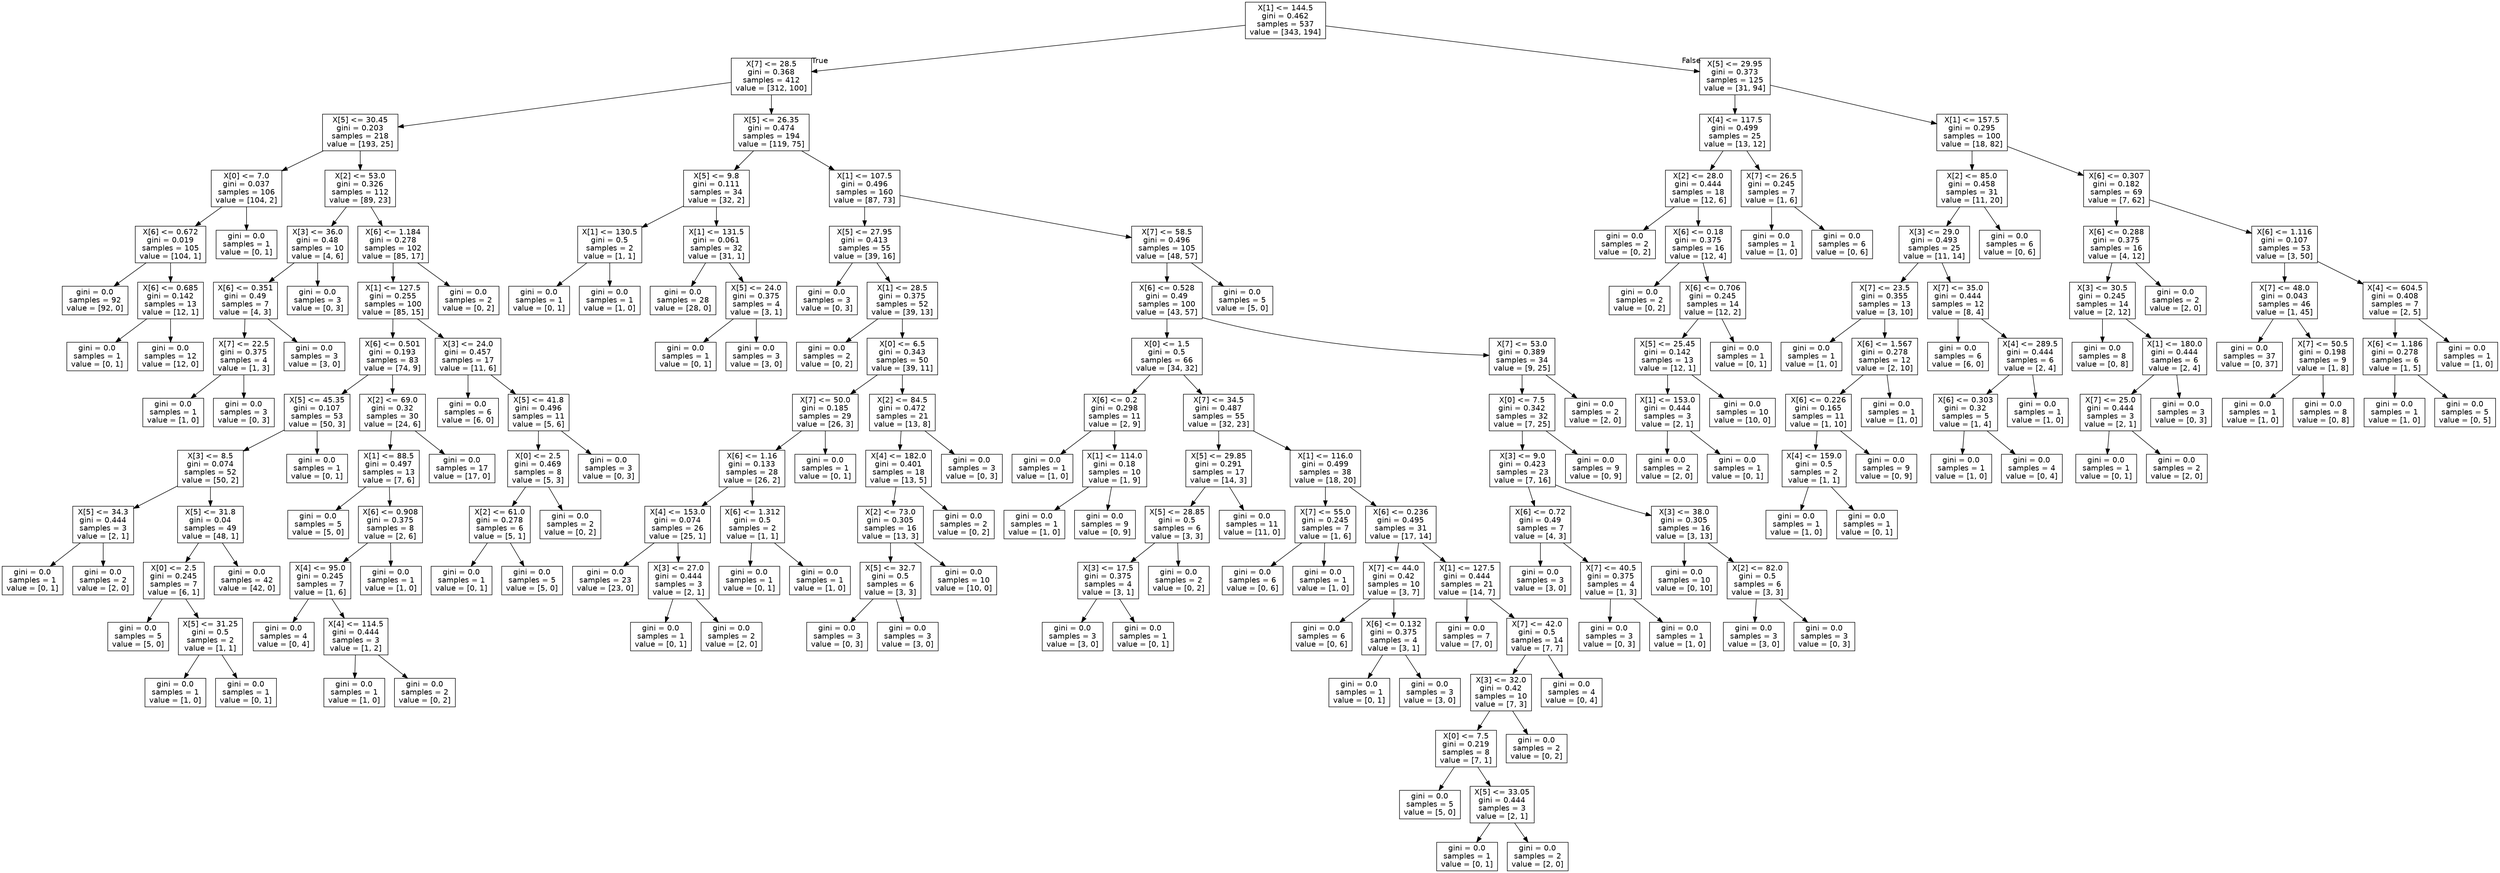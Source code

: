 digraph Tree {
node [shape=box, fontname="helvetica"] ;
edge [fontname="helvetica"] ;
0 [label="X[1] <= 144.5\ngini = 0.462\nsamples = 537\nvalue = [343, 194]"] ;
1 [label="X[7] <= 28.5\ngini = 0.368\nsamples = 412\nvalue = [312, 100]"] ;
0 -> 1 [labeldistance=2.5, labelangle=45, headlabel="True"] ;
2 [label="X[5] <= 30.45\ngini = 0.203\nsamples = 218\nvalue = [193, 25]"] ;
1 -> 2 ;
3 [label="X[0] <= 7.0\ngini = 0.037\nsamples = 106\nvalue = [104, 2]"] ;
2 -> 3 ;
4 [label="X[6] <= 0.672\ngini = 0.019\nsamples = 105\nvalue = [104, 1]"] ;
3 -> 4 ;
5 [label="gini = 0.0\nsamples = 92\nvalue = [92, 0]"] ;
4 -> 5 ;
6 [label="X[6] <= 0.685\ngini = 0.142\nsamples = 13\nvalue = [12, 1]"] ;
4 -> 6 ;
7 [label="gini = 0.0\nsamples = 1\nvalue = [0, 1]"] ;
6 -> 7 ;
8 [label="gini = 0.0\nsamples = 12\nvalue = [12, 0]"] ;
6 -> 8 ;
9 [label="gini = 0.0\nsamples = 1\nvalue = [0, 1]"] ;
3 -> 9 ;
10 [label="X[2] <= 53.0\ngini = 0.326\nsamples = 112\nvalue = [89, 23]"] ;
2 -> 10 ;
11 [label="X[3] <= 36.0\ngini = 0.48\nsamples = 10\nvalue = [4, 6]"] ;
10 -> 11 ;
12 [label="X[6] <= 0.351\ngini = 0.49\nsamples = 7\nvalue = [4, 3]"] ;
11 -> 12 ;
13 [label="X[7] <= 22.5\ngini = 0.375\nsamples = 4\nvalue = [1, 3]"] ;
12 -> 13 ;
14 [label="gini = 0.0\nsamples = 1\nvalue = [1, 0]"] ;
13 -> 14 ;
15 [label="gini = 0.0\nsamples = 3\nvalue = [0, 3]"] ;
13 -> 15 ;
16 [label="gini = 0.0\nsamples = 3\nvalue = [3, 0]"] ;
12 -> 16 ;
17 [label="gini = 0.0\nsamples = 3\nvalue = [0, 3]"] ;
11 -> 17 ;
18 [label="X[6] <= 1.184\ngini = 0.278\nsamples = 102\nvalue = [85, 17]"] ;
10 -> 18 ;
19 [label="X[1] <= 127.5\ngini = 0.255\nsamples = 100\nvalue = [85, 15]"] ;
18 -> 19 ;
20 [label="X[6] <= 0.501\ngini = 0.193\nsamples = 83\nvalue = [74, 9]"] ;
19 -> 20 ;
21 [label="X[5] <= 45.35\ngini = 0.107\nsamples = 53\nvalue = [50, 3]"] ;
20 -> 21 ;
22 [label="X[3] <= 8.5\ngini = 0.074\nsamples = 52\nvalue = [50, 2]"] ;
21 -> 22 ;
23 [label="X[5] <= 34.3\ngini = 0.444\nsamples = 3\nvalue = [2, 1]"] ;
22 -> 23 ;
24 [label="gini = 0.0\nsamples = 1\nvalue = [0, 1]"] ;
23 -> 24 ;
25 [label="gini = 0.0\nsamples = 2\nvalue = [2, 0]"] ;
23 -> 25 ;
26 [label="X[5] <= 31.8\ngini = 0.04\nsamples = 49\nvalue = [48, 1]"] ;
22 -> 26 ;
27 [label="X[0] <= 2.5\ngini = 0.245\nsamples = 7\nvalue = [6, 1]"] ;
26 -> 27 ;
28 [label="gini = 0.0\nsamples = 5\nvalue = [5, 0]"] ;
27 -> 28 ;
29 [label="X[5] <= 31.25\ngini = 0.5\nsamples = 2\nvalue = [1, 1]"] ;
27 -> 29 ;
30 [label="gini = 0.0\nsamples = 1\nvalue = [1, 0]"] ;
29 -> 30 ;
31 [label="gini = 0.0\nsamples = 1\nvalue = [0, 1]"] ;
29 -> 31 ;
32 [label="gini = 0.0\nsamples = 42\nvalue = [42, 0]"] ;
26 -> 32 ;
33 [label="gini = 0.0\nsamples = 1\nvalue = [0, 1]"] ;
21 -> 33 ;
34 [label="X[2] <= 69.0\ngini = 0.32\nsamples = 30\nvalue = [24, 6]"] ;
20 -> 34 ;
35 [label="X[1] <= 88.5\ngini = 0.497\nsamples = 13\nvalue = [7, 6]"] ;
34 -> 35 ;
36 [label="gini = 0.0\nsamples = 5\nvalue = [5, 0]"] ;
35 -> 36 ;
37 [label="X[6] <= 0.908\ngini = 0.375\nsamples = 8\nvalue = [2, 6]"] ;
35 -> 37 ;
38 [label="X[4] <= 95.0\ngini = 0.245\nsamples = 7\nvalue = [1, 6]"] ;
37 -> 38 ;
39 [label="gini = 0.0\nsamples = 4\nvalue = [0, 4]"] ;
38 -> 39 ;
40 [label="X[4] <= 114.5\ngini = 0.444\nsamples = 3\nvalue = [1, 2]"] ;
38 -> 40 ;
41 [label="gini = 0.0\nsamples = 1\nvalue = [1, 0]"] ;
40 -> 41 ;
42 [label="gini = 0.0\nsamples = 2\nvalue = [0, 2]"] ;
40 -> 42 ;
43 [label="gini = 0.0\nsamples = 1\nvalue = [1, 0]"] ;
37 -> 43 ;
44 [label="gini = 0.0\nsamples = 17\nvalue = [17, 0]"] ;
34 -> 44 ;
45 [label="X[3] <= 24.0\ngini = 0.457\nsamples = 17\nvalue = [11, 6]"] ;
19 -> 45 ;
46 [label="gini = 0.0\nsamples = 6\nvalue = [6, 0]"] ;
45 -> 46 ;
47 [label="X[5] <= 41.8\ngini = 0.496\nsamples = 11\nvalue = [5, 6]"] ;
45 -> 47 ;
48 [label="X[0] <= 2.5\ngini = 0.469\nsamples = 8\nvalue = [5, 3]"] ;
47 -> 48 ;
49 [label="X[2] <= 61.0\ngini = 0.278\nsamples = 6\nvalue = [5, 1]"] ;
48 -> 49 ;
50 [label="gini = 0.0\nsamples = 1\nvalue = [0, 1]"] ;
49 -> 50 ;
51 [label="gini = 0.0\nsamples = 5\nvalue = [5, 0]"] ;
49 -> 51 ;
52 [label="gini = 0.0\nsamples = 2\nvalue = [0, 2]"] ;
48 -> 52 ;
53 [label="gini = 0.0\nsamples = 3\nvalue = [0, 3]"] ;
47 -> 53 ;
54 [label="gini = 0.0\nsamples = 2\nvalue = [0, 2]"] ;
18 -> 54 ;
55 [label="X[5] <= 26.35\ngini = 0.474\nsamples = 194\nvalue = [119, 75]"] ;
1 -> 55 ;
56 [label="X[5] <= 9.8\ngini = 0.111\nsamples = 34\nvalue = [32, 2]"] ;
55 -> 56 ;
57 [label="X[1] <= 130.5\ngini = 0.5\nsamples = 2\nvalue = [1, 1]"] ;
56 -> 57 ;
58 [label="gini = 0.0\nsamples = 1\nvalue = [0, 1]"] ;
57 -> 58 ;
59 [label="gini = 0.0\nsamples = 1\nvalue = [1, 0]"] ;
57 -> 59 ;
60 [label="X[1] <= 131.5\ngini = 0.061\nsamples = 32\nvalue = [31, 1]"] ;
56 -> 60 ;
61 [label="gini = 0.0\nsamples = 28\nvalue = [28, 0]"] ;
60 -> 61 ;
62 [label="X[5] <= 24.0\ngini = 0.375\nsamples = 4\nvalue = [3, 1]"] ;
60 -> 62 ;
63 [label="gini = 0.0\nsamples = 1\nvalue = [0, 1]"] ;
62 -> 63 ;
64 [label="gini = 0.0\nsamples = 3\nvalue = [3, 0]"] ;
62 -> 64 ;
65 [label="X[1] <= 107.5\ngini = 0.496\nsamples = 160\nvalue = [87, 73]"] ;
55 -> 65 ;
66 [label="X[5] <= 27.95\ngini = 0.413\nsamples = 55\nvalue = [39, 16]"] ;
65 -> 66 ;
67 [label="gini = 0.0\nsamples = 3\nvalue = [0, 3]"] ;
66 -> 67 ;
68 [label="X[1] <= 28.5\ngini = 0.375\nsamples = 52\nvalue = [39, 13]"] ;
66 -> 68 ;
69 [label="gini = 0.0\nsamples = 2\nvalue = [0, 2]"] ;
68 -> 69 ;
70 [label="X[0] <= 6.5\ngini = 0.343\nsamples = 50\nvalue = [39, 11]"] ;
68 -> 70 ;
71 [label="X[7] <= 50.0\ngini = 0.185\nsamples = 29\nvalue = [26, 3]"] ;
70 -> 71 ;
72 [label="X[6] <= 1.16\ngini = 0.133\nsamples = 28\nvalue = [26, 2]"] ;
71 -> 72 ;
73 [label="X[4] <= 153.0\ngini = 0.074\nsamples = 26\nvalue = [25, 1]"] ;
72 -> 73 ;
74 [label="gini = 0.0\nsamples = 23\nvalue = [23, 0]"] ;
73 -> 74 ;
75 [label="X[3] <= 27.0\ngini = 0.444\nsamples = 3\nvalue = [2, 1]"] ;
73 -> 75 ;
76 [label="gini = 0.0\nsamples = 1\nvalue = [0, 1]"] ;
75 -> 76 ;
77 [label="gini = 0.0\nsamples = 2\nvalue = [2, 0]"] ;
75 -> 77 ;
78 [label="X[6] <= 1.312\ngini = 0.5\nsamples = 2\nvalue = [1, 1]"] ;
72 -> 78 ;
79 [label="gini = 0.0\nsamples = 1\nvalue = [0, 1]"] ;
78 -> 79 ;
80 [label="gini = 0.0\nsamples = 1\nvalue = [1, 0]"] ;
78 -> 80 ;
81 [label="gini = 0.0\nsamples = 1\nvalue = [0, 1]"] ;
71 -> 81 ;
82 [label="X[2] <= 84.5\ngini = 0.472\nsamples = 21\nvalue = [13, 8]"] ;
70 -> 82 ;
83 [label="X[4] <= 182.0\ngini = 0.401\nsamples = 18\nvalue = [13, 5]"] ;
82 -> 83 ;
84 [label="X[2] <= 73.0\ngini = 0.305\nsamples = 16\nvalue = [13, 3]"] ;
83 -> 84 ;
85 [label="X[5] <= 32.7\ngini = 0.5\nsamples = 6\nvalue = [3, 3]"] ;
84 -> 85 ;
86 [label="gini = 0.0\nsamples = 3\nvalue = [0, 3]"] ;
85 -> 86 ;
87 [label="gini = 0.0\nsamples = 3\nvalue = [3, 0]"] ;
85 -> 87 ;
88 [label="gini = 0.0\nsamples = 10\nvalue = [10, 0]"] ;
84 -> 88 ;
89 [label="gini = 0.0\nsamples = 2\nvalue = [0, 2]"] ;
83 -> 89 ;
90 [label="gini = 0.0\nsamples = 3\nvalue = [0, 3]"] ;
82 -> 90 ;
91 [label="X[7] <= 58.5\ngini = 0.496\nsamples = 105\nvalue = [48, 57]"] ;
65 -> 91 ;
92 [label="X[6] <= 0.528\ngini = 0.49\nsamples = 100\nvalue = [43, 57]"] ;
91 -> 92 ;
93 [label="X[0] <= 1.5\ngini = 0.5\nsamples = 66\nvalue = [34, 32]"] ;
92 -> 93 ;
94 [label="X[6] <= 0.2\ngini = 0.298\nsamples = 11\nvalue = [2, 9]"] ;
93 -> 94 ;
95 [label="gini = 0.0\nsamples = 1\nvalue = [1, 0]"] ;
94 -> 95 ;
96 [label="X[1] <= 114.0\ngini = 0.18\nsamples = 10\nvalue = [1, 9]"] ;
94 -> 96 ;
97 [label="gini = 0.0\nsamples = 1\nvalue = [1, 0]"] ;
96 -> 97 ;
98 [label="gini = 0.0\nsamples = 9\nvalue = [0, 9]"] ;
96 -> 98 ;
99 [label="X[7] <= 34.5\ngini = 0.487\nsamples = 55\nvalue = [32, 23]"] ;
93 -> 99 ;
100 [label="X[5] <= 29.85\ngini = 0.291\nsamples = 17\nvalue = [14, 3]"] ;
99 -> 100 ;
101 [label="X[5] <= 28.85\ngini = 0.5\nsamples = 6\nvalue = [3, 3]"] ;
100 -> 101 ;
102 [label="X[3] <= 17.5\ngini = 0.375\nsamples = 4\nvalue = [3, 1]"] ;
101 -> 102 ;
103 [label="gini = 0.0\nsamples = 3\nvalue = [3, 0]"] ;
102 -> 103 ;
104 [label="gini = 0.0\nsamples = 1\nvalue = [0, 1]"] ;
102 -> 104 ;
105 [label="gini = 0.0\nsamples = 2\nvalue = [0, 2]"] ;
101 -> 105 ;
106 [label="gini = 0.0\nsamples = 11\nvalue = [11, 0]"] ;
100 -> 106 ;
107 [label="X[1] <= 116.0\ngini = 0.499\nsamples = 38\nvalue = [18, 20]"] ;
99 -> 107 ;
108 [label="X[7] <= 55.0\ngini = 0.245\nsamples = 7\nvalue = [1, 6]"] ;
107 -> 108 ;
109 [label="gini = 0.0\nsamples = 6\nvalue = [0, 6]"] ;
108 -> 109 ;
110 [label="gini = 0.0\nsamples = 1\nvalue = [1, 0]"] ;
108 -> 110 ;
111 [label="X[6] <= 0.236\ngini = 0.495\nsamples = 31\nvalue = [17, 14]"] ;
107 -> 111 ;
112 [label="X[7] <= 44.0\ngini = 0.42\nsamples = 10\nvalue = [3, 7]"] ;
111 -> 112 ;
113 [label="gini = 0.0\nsamples = 6\nvalue = [0, 6]"] ;
112 -> 113 ;
114 [label="X[6] <= 0.132\ngini = 0.375\nsamples = 4\nvalue = [3, 1]"] ;
112 -> 114 ;
115 [label="gini = 0.0\nsamples = 1\nvalue = [0, 1]"] ;
114 -> 115 ;
116 [label="gini = 0.0\nsamples = 3\nvalue = [3, 0]"] ;
114 -> 116 ;
117 [label="X[1] <= 127.5\ngini = 0.444\nsamples = 21\nvalue = [14, 7]"] ;
111 -> 117 ;
118 [label="gini = 0.0\nsamples = 7\nvalue = [7, 0]"] ;
117 -> 118 ;
119 [label="X[7] <= 42.0\ngini = 0.5\nsamples = 14\nvalue = [7, 7]"] ;
117 -> 119 ;
120 [label="X[3] <= 32.0\ngini = 0.42\nsamples = 10\nvalue = [7, 3]"] ;
119 -> 120 ;
121 [label="X[0] <= 7.5\ngini = 0.219\nsamples = 8\nvalue = [7, 1]"] ;
120 -> 121 ;
122 [label="gini = 0.0\nsamples = 5\nvalue = [5, 0]"] ;
121 -> 122 ;
123 [label="X[5] <= 33.05\ngini = 0.444\nsamples = 3\nvalue = [2, 1]"] ;
121 -> 123 ;
124 [label="gini = 0.0\nsamples = 1\nvalue = [0, 1]"] ;
123 -> 124 ;
125 [label="gini = 0.0\nsamples = 2\nvalue = [2, 0]"] ;
123 -> 125 ;
126 [label="gini = 0.0\nsamples = 2\nvalue = [0, 2]"] ;
120 -> 126 ;
127 [label="gini = 0.0\nsamples = 4\nvalue = [0, 4]"] ;
119 -> 127 ;
128 [label="X[7] <= 53.0\ngini = 0.389\nsamples = 34\nvalue = [9, 25]"] ;
92 -> 128 ;
129 [label="X[0] <= 7.5\ngini = 0.342\nsamples = 32\nvalue = [7, 25]"] ;
128 -> 129 ;
130 [label="X[3] <= 9.0\ngini = 0.423\nsamples = 23\nvalue = [7, 16]"] ;
129 -> 130 ;
131 [label="X[6] <= 0.72\ngini = 0.49\nsamples = 7\nvalue = [4, 3]"] ;
130 -> 131 ;
132 [label="gini = 0.0\nsamples = 3\nvalue = [3, 0]"] ;
131 -> 132 ;
133 [label="X[7] <= 40.5\ngini = 0.375\nsamples = 4\nvalue = [1, 3]"] ;
131 -> 133 ;
134 [label="gini = 0.0\nsamples = 3\nvalue = [0, 3]"] ;
133 -> 134 ;
135 [label="gini = 0.0\nsamples = 1\nvalue = [1, 0]"] ;
133 -> 135 ;
136 [label="X[3] <= 38.0\ngini = 0.305\nsamples = 16\nvalue = [3, 13]"] ;
130 -> 136 ;
137 [label="gini = 0.0\nsamples = 10\nvalue = [0, 10]"] ;
136 -> 137 ;
138 [label="X[2] <= 82.0\ngini = 0.5\nsamples = 6\nvalue = [3, 3]"] ;
136 -> 138 ;
139 [label="gini = 0.0\nsamples = 3\nvalue = [3, 0]"] ;
138 -> 139 ;
140 [label="gini = 0.0\nsamples = 3\nvalue = [0, 3]"] ;
138 -> 140 ;
141 [label="gini = 0.0\nsamples = 9\nvalue = [0, 9]"] ;
129 -> 141 ;
142 [label="gini = 0.0\nsamples = 2\nvalue = [2, 0]"] ;
128 -> 142 ;
143 [label="gini = 0.0\nsamples = 5\nvalue = [5, 0]"] ;
91 -> 143 ;
144 [label="X[5] <= 29.95\ngini = 0.373\nsamples = 125\nvalue = [31, 94]"] ;
0 -> 144 [labeldistance=2.5, labelangle=-45, headlabel="False"] ;
145 [label="X[4] <= 117.5\ngini = 0.499\nsamples = 25\nvalue = [13, 12]"] ;
144 -> 145 ;
146 [label="X[2] <= 28.0\ngini = 0.444\nsamples = 18\nvalue = [12, 6]"] ;
145 -> 146 ;
147 [label="gini = 0.0\nsamples = 2\nvalue = [0, 2]"] ;
146 -> 147 ;
148 [label="X[6] <= 0.18\ngini = 0.375\nsamples = 16\nvalue = [12, 4]"] ;
146 -> 148 ;
149 [label="gini = 0.0\nsamples = 2\nvalue = [0, 2]"] ;
148 -> 149 ;
150 [label="X[6] <= 0.706\ngini = 0.245\nsamples = 14\nvalue = [12, 2]"] ;
148 -> 150 ;
151 [label="X[5] <= 25.45\ngini = 0.142\nsamples = 13\nvalue = [12, 1]"] ;
150 -> 151 ;
152 [label="X[1] <= 153.0\ngini = 0.444\nsamples = 3\nvalue = [2, 1]"] ;
151 -> 152 ;
153 [label="gini = 0.0\nsamples = 2\nvalue = [2, 0]"] ;
152 -> 153 ;
154 [label="gini = 0.0\nsamples = 1\nvalue = [0, 1]"] ;
152 -> 154 ;
155 [label="gini = 0.0\nsamples = 10\nvalue = [10, 0]"] ;
151 -> 155 ;
156 [label="gini = 0.0\nsamples = 1\nvalue = [0, 1]"] ;
150 -> 156 ;
157 [label="X[7] <= 26.5\ngini = 0.245\nsamples = 7\nvalue = [1, 6]"] ;
145 -> 157 ;
158 [label="gini = 0.0\nsamples = 1\nvalue = [1, 0]"] ;
157 -> 158 ;
159 [label="gini = 0.0\nsamples = 6\nvalue = [0, 6]"] ;
157 -> 159 ;
160 [label="X[1] <= 157.5\ngini = 0.295\nsamples = 100\nvalue = [18, 82]"] ;
144 -> 160 ;
161 [label="X[2] <= 85.0\ngini = 0.458\nsamples = 31\nvalue = [11, 20]"] ;
160 -> 161 ;
162 [label="X[3] <= 29.0\ngini = 0.493\nsamples = 25\nvalue = [11, 14]"] ;
161 -> 162 ;
163 [label="X[7] <= 23.5\ngini = 0.355\nsamples = 13\nvalue = [3, 10]"] ;
162 -> 163 ;
164 [label="gini = 0.0\nsamples = 1\nvalue = [1, 0]"] ;
163 -> 164 ;
165 [label="X[6] <= 1.567\ngini = 0.278\nsamples = 12\nvalue = [2, 10]"] ;
163 -> 165 ;
166 [label="X[6] <= 0.226\ngini = 0.165\nsamples = 11\nvalue = [1, 10]"] ;
165 -> 166 ;
167 [label="X[4] <= 159.0\ngini = 0.5\nsamples = 2\nvalue = [1, 1]"] ;
166 -> 167 ;
168 [label="gini = 0.0\nsamples = 1\nvalue = [1, 0]"] ;
167 -> 168 ;
169 [label="gini = 0.0\nsamples = 1\nvalue = [0, 1]"] ;
167 -> 169 ;
170 [label="gini = 0.0\nsamples = 9\nvalue = [0, 9]"] ;
166 -> 170 ;
171 [label="gini = 0.0\nsamples = 1\nvalue = [1, 0]"] ;
165 -> 171 ;
172 [label="X[7] <= 35.0\ngini = 0.444\nsamples = 12\nvalue = [8, 4]"] ;
162 -> 172 ;
173 [label="gini = 0.0\nsamples = 6\nvalue = [6, 0]"] ;
172 -> 173 ;
174 [label="X[4] <= 289.5\ngini = 0.444\nsamples = 6\nvalue = [2, 4]"] ;
172 -> 174 ;
175 [label="X[6] <= 0.303\ngini = 0.32\nsamples = 5\nvalue = [1, 4]"] ;
174 -> 175 ;
176 [label="gini = 0.0\nsamples = 1\nvalue = [1, 0]"] ;
175 -> 176 ;
177 [label="gini = 0.0\nsamples = 4\nvalue = [0, 4]"] ;
175 -> 177 ;
178 [label="gini = 0.0\nsamples = 1\nvalue = [1, 0]"] ;
174 -> 178 ;
179 [label="gini = 0.0\nsamples = 6\nvalue = [0, 6]"] ;
161 -> 179 ;
180 [label="X[6] <= 0.307\ngini = 0.182\nsamples = 69\nvalue = [7, 62]"] ;
160 -> 180 ;
181 [label="X[6] <= 0.288\ngini = 0.375\nsamples = 16\nvalue = [4, 12]"] ;
180 -> 181 ;
182 [label="X[3] <= 30.5\ngini = 0.245\nsamples = 14\nvalue = [2, 12]"] ;
181 -> 182 ;
183 [label="gini = 0.0\nsamples = 8\nvalue = [0, 8]"] ;
182 -> 183 ;
184 [label="X[1] <= 180.0\ngini = 0.444\nsamples = 6\nvalue = [2, 4]"] ;
182 -> 184 ;
185 [label="X[7] <= 25.0\ngini = 0.444\nsamples = 3\nvalue = [2, 1]"] ;
184 -> 185 ;
186 [label="gini = 0.0\nsamples = 1\nvalue = [0, 1]"] ;
185 -> 186 ;
187 [label="gini = 0.0\nsamples = 2\nvalue = [2, 0]"] ;
185 -> 187 ;
188 [label="gini = 0.0\nsamples = 3\nvalue = [0, 3]"] ;
184 -> 188 ;
189 [label="gini = 0.0\nsamples = 2\nvalue = [2, 0]"] ;
181 -> 189 ;
190 [label="X[6] <= 1.116\ngini = 0.107\nsamples = 53\nvalue = [3, 50]"] ;
180 -> 190 ;
191 [label="X[7] <= 48.0\ngini = 0.043\nsamples = 46\nvalue = [1, 45]"] ;
190 -> 191 ;
192 [label="gini = 0.0\nsamples = 37\nvalue = [0, 37]"] ;
191 -> 192 ;
193 [label="X[7] <= 50.5\ngini = 0.198\nsamples = 9\nvalue = [1, 8]"] ;
191 -> 193 ;
194 [label="gini = 0.0\nsamples = 1\nvalue = [1, 0]"] ;
193 -> 194 ;
195 [label="gini = 0.0\nsamples = 8\nvalue = [0, 8]"] ;
193 -> 195 ;
196 [label="X[4] <= 604.5\ngini = 0.408\nsamples = 7\nvalue = [2, 5]"] ;
190 -> 196 ;
197 [label="X[6] <= 1.186\ngini = 0.278\nsamples = 6\nvalue = [1, 5]"] ;
196 -> 197 ;
198 [label="gini = 0.0\nsamples = 1\nvalue = [1, 0]"] ;
197 -> 198 ;
199 [label="gini = 0.0\nsamples = 5\nvalue = [0, 5]"] ;
197 -> 199 ;
200 [label="gini = 0.0\nsamples = 1\nvalue = [1, 0]"] ;
196 -> 200 ;
}
